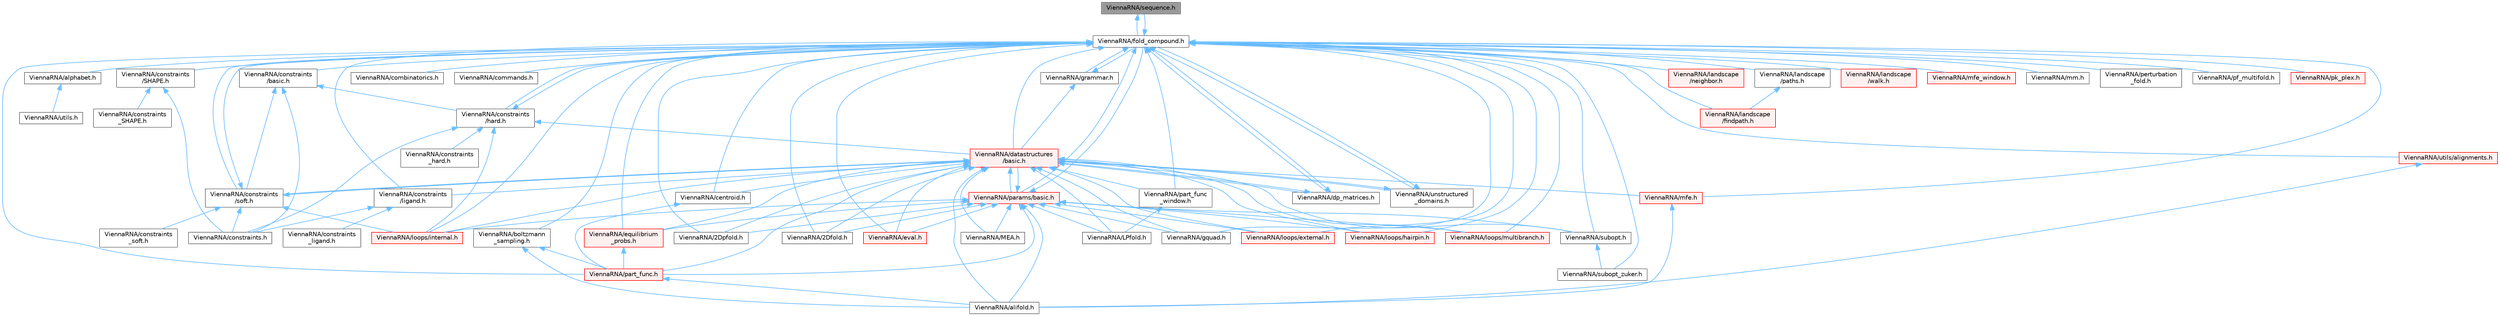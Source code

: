 digraph "ViennaRNA/sequence.h"
{
 // INTERACTIVE_SVG=YES
 // LATEX_PDF_SIZE
  bgcolor="transparent";
  edge [fontname=Helvetica,fontsize=10,labelfontname=Helvetica,labelfontsize=10];
  node [fontname=Helvetica,fontsize=10,shape=box,height=0.2,width=0.4];
  Node1 [label="ViennaRNA/sequence.h",height=0.2,width=0.4,color="gray40", fillcolor="grey60", style="filled", fontcolor="black",tooltip="Functions and data structures related to sequence representations ,."];
  Node1 -> Node2 [dir="back",color="steelblue1",style="solid"];
  Node2 [label="ViennaRNA/fold_compound.h",height=0.2,width=0.4,color="grey40", fillcolor="white", style="filled",URL="$fold__compound_8h.html",tooltip="The Basic Fold Compound API."];
  Node2 -> Node3 [dir="back",color="steelblue1",style="solid"];
  Node3 [label="ViennaRNA/2Dfold.h",height=0.2,width=0.4,color="grey40", fillcolor="white", style="filled",URL="$2Dfold_8h.html",tooltip="MFE structures for base pair distance classes."];
  Node2 -> Node4 [dir="back",color="steelblue1",style="solid"];
  Node4 [label="ViennaRNA/2Dpfold.h",height=0.2,width=0.4,color="grey40", fillcolor="white", style="filled",URL="$2Dpfold_8h.html",tooltip="Partition function implementations for base pair distance classes."];
  Node2 -> Node5 [dir="back",color="steelblue1",style="solid"];
  Node5 [label="ViennaRNA/alphabet.h",height=0.2,width=0.4,color="grey40", fillcolor="white", style="filled",URL="$alphabet_8h.html",tooltip="Functions to process, convert, and generally handle different nucleotide and/or base pair alphabets."];
  Node5 -> Node6 [dir="back",color="steelblue1",style="solid"];
  Node6 [label="ViennaRNA/utils.h",height=0.2,width=0.4,color="grey40", fillcolor="white", style="filled",URL="$utils_8h.html",tooltip="Use ViennaRNA/utils/basic.h instead."];
  Node2 -> Node7 [dir="back",color="steelblue1",style="solid"];
  Node7 [label="ViennaRNA/boltzmann\l_sampling.h",height=0.2,width=0.4,color="grey40", fillcolor="white", style="filled",URL="$boltzmann__sampling_8h.html",tooltip="Boltzmann Sampling of secondary structures from the ensemble."];
  Node7 -> Node8 [dir="back",color="steelblue1",style="solid"];
  Node8 [label="ViennaRNA/alifold.h",height=0.2,width=0.4,color="grey40", fillcolor="white", style="filled",URL="$alifold_8h.html",tooltip="Functions for comparative structure prediction using RNA sequence alignments."];
  Node7 -> Node9 [dir="back",color="steelblue1",style="solid"];
  Node9 [label="ViennaRNA/part_func.h",height=0.2,width=0.4,color="red", fillcolor="#FFF0F0", style="filled",URL="$part__func_8h.html",tooltip="Partition function implementations."];
  Node9 -> Node8 [dir="back",color="steelblue1",style="solid"];
  Node2 -> Node11 [dir="back",color="steelblue1",style="solid"];
  Node11 [label="ViennaRNA/centroid.h",height=0.2,width=0.4,color="grey40", fillcolor="white", style="filled",URL="$centroid_8h.html",tooltip="Centroid structure computation."];
  Node11 -> Node9 [dir="back",color="steelblue1",style="solid"];
  Node2 -> Node12 [dir="back",color="steelblue1",style="solid"];
  Node12 [label="ViennaRNA/combinatorics.h",height=0.2,width=0.4,color="grey40", fillcolor="white", style="filled",URL="$combinatorics_8h.html",tooltip="Various implementations that deal with combinatorial aspects of objects."];
  Node2 -> Node13 [dir="back",color="steelblue1",style="solid"];
  Node13 [label="ViennaRNA/commands.h",height=0.2,width=0.4,color="grey40", fillcolor="white", style="filled",URL="$commands_8h.html",tooltip="Parse and apply different commands that alter the behavior of secondary structure prediction and eval..."];
  Node2 -> Node14 [dir="back",color="steelblue1",style="solid"];
  Node14 [label="ViennaRNA/constraints\l/SHAPE.h",height=0.2,width=0.4,color="grey40", fillcolor="white", style="filled",URL="$SHAPE_8h.html",tooltip="This module provides function to incorporate SHAPE reactivity data into the folding recursions by mea..."];
  Node14 -> Node15 [dir="back",color="steelblue1",style="solid"];
  Node15 [label="ViennaRNA/constraints.h",height=0.2,width=0.4,color="grey40", fillcolor="white", style="filled",URL="$constraints_8h.html",tooltip="Use ViennaRNA/constraints/basic.h instead."];
  Node14 -> Node16 [dir="back",color="steelblue1",style="solid"];
  Node16 [label="ViennaRNA/constraints\l_SHAPE.h",height=0.2,width=0.4,color="grey40", fillcolor="white", style="filled",URL="$constraints__SHAPE_8h.html",tooltip="Use ViennaRNA/constraints/SHAPE.h instead."];
  Node2 -> Node17 [dir="back",color="steelblue1",style="solid"];
  Node17 [label="ViennaRNA/constraints\l/basic.h",height=0.2,width=0.4,color="grey40", fillcolor="white", style="filled",URL="$constraints_2basic_8h.html",tooltip="Functions and data structures for constraining secondary structure predictions and evaluation."];
  Node17 -> Node15 [dir="back",color="steelblue1",style="solid"];
  Node17 -> Node18 [dir="back",color="steelblue1",style="solid"];
  Node18 [label="ViennaRNA/constraints\l/hard.h",height=0.2,width=0.4,color="grey40", fillcolor="white", style="filled",URL="$hard_8h.html",tooltip="Functions and data structures for handling of secondary structure hard constraints."];
  Node18 -> Node15 [dir="back",color="steelblue1",style="solid"];
  Node18 -> Node19 [dir="back",color="steelblue1",style="solid"];
  Node19 [label="ViennaRNA/constraints\l_hard.h",height=0.2,width=0.4,color="grey40", fillcolor="white", style="filled",URL="$constraints__hard_8h.html",tooltip="Use ViennaRNA/constraints/hard.h instead."];
  Node18 -> Node20 [dir="back",color="steelblue1",style="solid"];
  Node20 [label="ViennaRNA/datastructures\l/basic.h",height=0.2,width=0.4,color="red", fillcolor="#FFF0F0", style="filled",URL="$datastructures_2basic_8h.html",tooltip="Various data structures and pre-processor macros."];
  Node20 -> Node3 [dir="back",color="steelblue1",style="solid"];
  Node20 -> Node4 [dir="back",color="steelblue1",style="solid"];
  Node20 -> Node21 [dir="back",color="steelblue1",style="solid"];
  Node21 [label="ViennaRNA/LPfold.h",height=0.2,width=0.4,color="grey40", fillcolor="white", style="filled",URL="$LPfold_8h.html",tooltip="Partition function and equilibrium probability implementation for the sliding window algorithm."];
  Node20 -> Node22 [dir="back",color="steelblue1",style="solid"];
  Node22 [label="ViennaRNA/MEA.h",height=0.2,width=0.4,color="grey40", fillcolor="white", style="filled",URL="$MEA_8h.html",tooltip="Computes a MEA (maximum expected accuracy) structure."];
  Node20 -> Node8 [dir="back",color="steelblue1",style="solid"];
  Node20 -> Node11 [dir="back",color="steelblue1",style="solid"];
  Node20 -> Node26 [dir="back",color="steelblue1",style="solid"];
  Node26 [label="ViennaRNA/constraints\l/ligand.h",height=0.2,width=0.4,color="grey40", fillcolor="white", style="filled",URL="$ligand_8h.html",tooltip="Functions for incorporation of ligands binding to hairpin and interior loop motifs using the soft con..."];
  Node26 -> Node15 [dir="back",color="steelblue1",style="solid"];
  Node26 -> Node27 [dir="back",color="steelblue1",style="solid"];
  Node27 [label="ViennaRNA/constraints\l_ligand.h",height=0.2,width=0.4,color="grey40", fillcolor="white", style="filled",URL="$constraints__ligand_8h.html",tooltip="Use ViennaRNA/constraints/ligand.h instead."];
  Node20 -> Node28 [dir="back",color="steelblue1",style="solid"];
  Node28 [label="ViennaRNA/constraints\l/soft.h",height=0.2,width=0.4,color="grey40", fillcolor="white", style="filled",URL="$soft_8h.html",tooltip="Functions and data structures for secondary structure soft constraints."];
  Node28 -> Node15 [dir="back",color="steelblue1",style="solid"];
  Node28 -> Node29 [dir="back",color="steelblue1",style="solid"];
  Node29 [label="ViennaRNA/constraints\l_soft.h",height=0.2,width=0.4,color="grey40", fillcolor="white", style="filled",URL="$constraints__soft_8h.html",tooltip="Use ViennaRNA/constraints/soft.h instead."];
  Node28 -> Node20 [dir="back",color="steelblue1",style="solid"];
  Node28 -> Node2 [dir="back",color="steelblue1",style="solid"];
  Node28 -> Node30 [dir="back",color="steelblue1",style="solid"];
  Node30 [label="ViennaRNA/loops/internal.h",height=0.2,width=0.4,color="red", fillcolor="#FFF0F0", style="filled",URL="$internal_8h.html",tooltip="Energy evaluation of interior loops for MFE and partition function calculations."];
  Node20 -> Node35 [dir="back",color="steelblue1",style="solid"];
  Node35 [label="ViennaRNA/dp_matrices.h",height=0.2,width=0.4,color="grey40", fillcolor="white", style="filled",URL="$dp__matrices_8h.html",tooltip="Functions to deal with standard dynamic programming (DP) matrices."];
  Node35 -> Node20 [dir="back",color="steelblue1",style="solid"];
  Node35 -> Node2 [dir="back",color="steelblue1",style="solid"];
  Node20 -> Node37 [dir="back",color="steelblue1",style="solid"];
  Node37 [label="ViennaRNA/equilibrium\l_probs.h",height=0.2,width=0.4,color="red", fillcolor="#FFF0F0", style="filled",URL="$equilibrium__probs_8h.html",tooltip="Equilibrium Probability implementations."];
  Node37 -> Node9 [dir="back",color="steelblue1",style="solid"];
  Node20 -> Node38 [dir="back",color="steelblue1",style="solid"];
  Node38 [label="ViennaRNA/eval.h",height=0.2,width=0.4,color="red", fillcolor="#FFF0F0", style="filled",URL="$eval_8h.html",tooltip="Functions and variables related to energy evaluation of sequence/structure pairs."];
  Node20 -> Node42 [dir="back",color="steelblue1",style="solid"];
  Node42 [label="ViennaRNA/gquad.h",height=0.2,width=0.4,color="grey40", fillcolor="white", style="filled",URL="$gquad_8h.html",tooltip="G-quadruplexes."];
  Node20 -> Node46 [dir="back",color="steelblue1",style="solid"];
  Node46 [label="ViennaRNA/loops/external.h",height=0.2,width=0.4,color="red", fillcolor="#FFF0F0", style="filled",URL="$external_8h.html",tooltip="Energy evaluation of exterior loops for MFE and partition function calculations."];
  Node20 -> Node48 [dir="back",color="steelblue1",style="solid"];
  Node48 [label="ViennaRNA/loops/hairpin.h",height=0.2,width=0.4,color="red", fillcolor="#FFF0F0", style="filled",URL="$hairpin_8h.html",tooltip="Energy evaluation of hairpin loops for MFE and partition function calculations."];
  Node20 -> Node30 [dir="back",color="steelblue1",style="solid"];
  Node20 -> Node50 [dir="back",color="steelblue1",style="solid"];
  Node50 [label="ViennaRNA/loops/multibranch.h",height=0.2,width=0.4,color="red", fillcolor="#FFF0F0", style="filled",URL="$multibranch_8h.html",tooltip="Energy evaluation of multibranch loops for MFE and partition function calculations."];
  Node20 -> Node52 [dir="back",color="steelblue1",style="solid"];
  Node52 [label="ViennaRNA/mfe.h",height=0.2,width=0.4,color="red", fillcolor="#FFF0F0", style="filled",URL="$mfe_8h.html",tooltip="Compute Minimum Free energy (MFE) and backtrace corresponding secondary structures from RNA sequence ..."];
  Node52 -> Node8 [dir="back",color="steelblue1",style="solid"];
  Node20 -> Node53 [dir="back",color="steelblue1",style="solid"];
  Node53 [label="ViennaRNA/params/basic.h",height=0.2,width=0.4,color="red", fillcolor="#FFF0F0", style="filled",URL="$params_2basic_8h.html",tooltip="Functions to deal with sets of energy parameters."];
  Node53 -> Node3 [dir="back",color="steelblue1",style="solid"];
  Node53 -> Node4 [dir="back",color="steelblue1",style="solid"];
  Node53 -> Node21 [dir="back",color="steelblue1",style="solid"];
  Node53 -> Node22 [dir="back",color="steelblue1",style="solid"];
  Node53 -> Node8 [dir="back",color="steelblue1",style="solid"];
  Node53 -> Node20 [dir="back",color="steelblue1",style="solid"];
  Node53 -> Node37 [dir="back",color="steelblue1",style="solid"];
  Node53 -> Node38 [dir="back",color="steelblue1",style="solid"];
  Node53 -> Node2 [dir="back",color="steelblue1",style="solid"];
  Node53 -> Node42 [dir="back",color="steelblue1",style="solid"];
  Node53 -> Node46 [dir="back",color="steelblue1",style="solid"];
  Node53 -> Node48 [dir="back",color="steelblue1",style="solid"];
  Node53 -> Node30 [dir="back",color="steelblue1",style="solid"];
  Node53 -> Node50 [dir="back",color="steelblue1",style="solid"];
  Node53 -> Node9 [dir="back",color="steelblue1",style="solid"];
  Node53 -> Node56 [dir="back",color="steelblue1",style="solid"];
  Node56 [label="ViennaRNA/subopt.h",height=0.2,width=0.4,color="grey40", fillcolor="white", style="filled",URL="$subopt_8h.html",tooltip="RNAsubopt and density of states declarations."];
  Node56 -> Node57 [dir="back",color="steelblue1",style="solid"];
  Node57 [label="ViennaRNA/subopt_zuker.h",height=0.2,width=0.4,color="grey40", fillcolor="white", style="filled",URL="$subopt__zuker_8h_source.html",tooltip=" "];
  Node20 -> Node9 [dir="back",color="steelblue1",style="solid"];
  Node20 -> Node59 [dir="back",color="steelblue1",style="solid"];
  Node59 [label="ViennaRNA/part_func\l_window.h",height=0.2,width=0.4,color="grey40", fillcolor="white", style="filled",URL="$part__func__window_8h.html",tooltip="Partition function and equilibrium probability implementation for the sliding window algorithm."];
  Node59 -> Node21 [dir="back",color="steelblue1",style="solid"];
  Node20 -> Node56 [dir="back",color="steelblue1",style="solid"];
  Node20 -> Node72 [dir="back",color="steelblue1",style="solid"];
  Node72 [label="ViennaRNA/unstructured\l_domains.h",height=0.2,width=0.4,color="grey40", fillcolor="white", style="filled",URL="$unstructured__domains_8h.html",tooltip="Functions to modify unstructured domains, e.g. to incorporate ligands binding to unpaired stretches."];
  Node72 -> Node20 [dir="back",color="steelblue1",style="solid"];
  Node72 -> Node2 [dir="back",color="steelblue1",style="solid"];
  Node18 -> Node2 [dir="back",color="steelblue1",style="solid"];
  Node18 -> Node30 [dir="back",color="steelblue1",style="solid"];
  Node17 -> Node28 [dir="back",color="steelblue1",style="solid"];
  Node2 -> Node18 [dir="back",color="steelblue1",style="solid"];
  Node2 -> Node26 [dir="back",color="steelblue1",style="solid"];
  Node2 -> Node28 [dir="back",color="steelblue1",style="solid"];
  Node2 -> Node20 [dir="back",color="steelblue1",style="solid"];
  Node2 -> Node35 [dir="back",color="steelblue1",style="solid"];
  Node2 -> Node37 [dir="back",color="steelblue1",style="solid"];
  Node2 -> Node38 [dir="back",color="steelblue1",style="solid"];
  Node2 -> Node42 [dir="back",color="steelblue1",style="solid"];
  Node2 -> Node79 [dir="back",color="steelblue1",style="solid"];
  Node79 [label="ViennaRNA/grammar.h",height=0.2,width=0.4,color="grey40", fillcolor="white", style="filled",URL="$grammar_8h.html",tooltip="Implementations for the RNA folding grammar."];
  Node79 -> Node20 [dir="back",color="steelblue1",style="solid"];
  Node79 -> Node2 [dir="back",color="steelblue1",style="solid"];
  Node2 -> Node80 [dir="back",color="steelblue1",style="solid"];
  Node80 [label="ViennaRNA/landscape\l/findpath.h",height=0.2,width=0.4,color="red", fillcolor="#FFF0F0", style="filled",URL="$landscape_2findpath_8h.html",tooltip="A breadth-first search heuristic for optimal direct folding paths."];
  Node2 -> Node82 [dir="back",color="steelblue1",style="solid"];
  Node82 [label="ViennaRNA/landscape\l/neighbor.h",height=0.2,width=0.4,color="red", fillcolor="#FFF0F0", style="filled",URL="$landscape_2neighbor_8h.html",tooltip="Methods to compute the neighbors of an RNA secondary structure."];
  Node2 -> Node85 [dir="back",color="steelblue1",style="solid"];
  Node85 [label="ViennaRNA/landscape\l/paths.h",height=0.2,width=0.4,color="grey40", fillcolor="white", style="filled",URL="$paths_8h.html",tooltip="API for computing (optimal) (re-)folding paths between secondary structures."];
  Node85 -> Node80 [dir="back",color="steelblue1",style="solid"];
  Node2 -> Node86 [dir="back",color="steelblue1",style="solid"];
  Node86 [label="ViennaRNA/landscape\l/walk.h",height=0.2,width=0.4,color="red", fillcolor="#FFF0F0", style="filled",URL="$landscape_2walk_8h.html",tooltip="Methods to generate particular paths such as gradient or random walks through the energy landscape of..."];
  Node2 -> Node46 [dir="back",color="steelblue1",style="solid"];
  Node2 -> Node48 [dir="back",color="steelblue1",style="solid"];
  Node2 -> Node30 [dir="back",color="steelblue1",style="solid"];
  Node2 -> Node50 [dir="back",color="steelblue1",style="solid"];
  Node2 -> Node52 [dir="back",color="steelblue1",style="solid"];
  Node2 -> Node87 [dir="back",color="steelblue1",style="solid"];
  Node87 [label="ViennaRNA/mfe_window.h",height=0.2,width=0.4,color="red", fillcolor="#FFF0F0", style="filled",URL="$mfe__window_8h.html",tooltip="Compute local Minimum Free Energy (MFE) using a sliding window approach and backtrace corresponding s..."];
  Node2 -> Node89 [dir="back",color="steelblue1",style="solid"];
  Node89 [label="ViennaRNA/mm.h",height=0.2,width=0.4,color="grey40", fillcolor="white", style="filled",URL="$mm_8h.html",tooltip="Several Maximum Matching implementations."];
  Node2 -> Node53 [dir="back",color="steelblue1",style="solid"];
  Node2 -> Node9 [dir="back",color="steelblue1",style="solid"];
  Node2 -> Node59 [dir="back",color="steelblue1",style="solid"];
  Node2 -> Node90 [dir="back",color="steelblue1",style="solid"];
  Node90 [label="ViennaRNA/perturbation\l_fold.h",height=0.2,width=0.4,color="grey40", fillcolor="white", style="filled",URL="$perturbation__fold_8h.html",tooltip="Find a vector of perturbation energies that minimizes the discripancies between predicted and observe..."];
  Node2 -> Node91 [dir="back",color="steelblue1",style="solid"];
  Node91 [label="ViennaRNA/pf_multifold.h",height=0.2,width=0.4,color="grey40", fillcolor="white", style="filled",URL="$pf__multifold_8h_source.html",tooltip=" "];
  Node2 -> Node92 [dir="back",color="steelblue1",style="solid"];
  Node92 [label="ViennaRNA/pk_plex.h",height=0.2,width=0.4,color="red", fillcolor="#FFF0F0", style="filled",URL="$pk__plex_8h.html",tooltip="Heuristics for two-step pseudoknot forming interaction predictions."];
  Node2 -> Node1 [dir="back",color="steelblue1",style="solid"];
  Node2 -> Node56 [dir="back",color="steelblue1",style="solid"];
  Node2 -> Node57 [dir="back",color="steelblue1",style="solid"];
  Node2 -> Node72 [dir="back",color="steelblue1",style="solid"];
  Node2 -> Node93 [dir="back",color="steelblue1",style="solid"];
  Node93 [label="ViennaRNA/utils/alignments.h",height=0.2,width=0.4,color="red", fillcolor="#FFF0F0", style="filled",URL="$utils_2alignments_8h.html",tooltip="Various utility- and helper-functions for sequence alignments and comparative structure prediction."];
  Node93 -> Node8 [dir="back",color="steelblue1",style="solid"];
}
